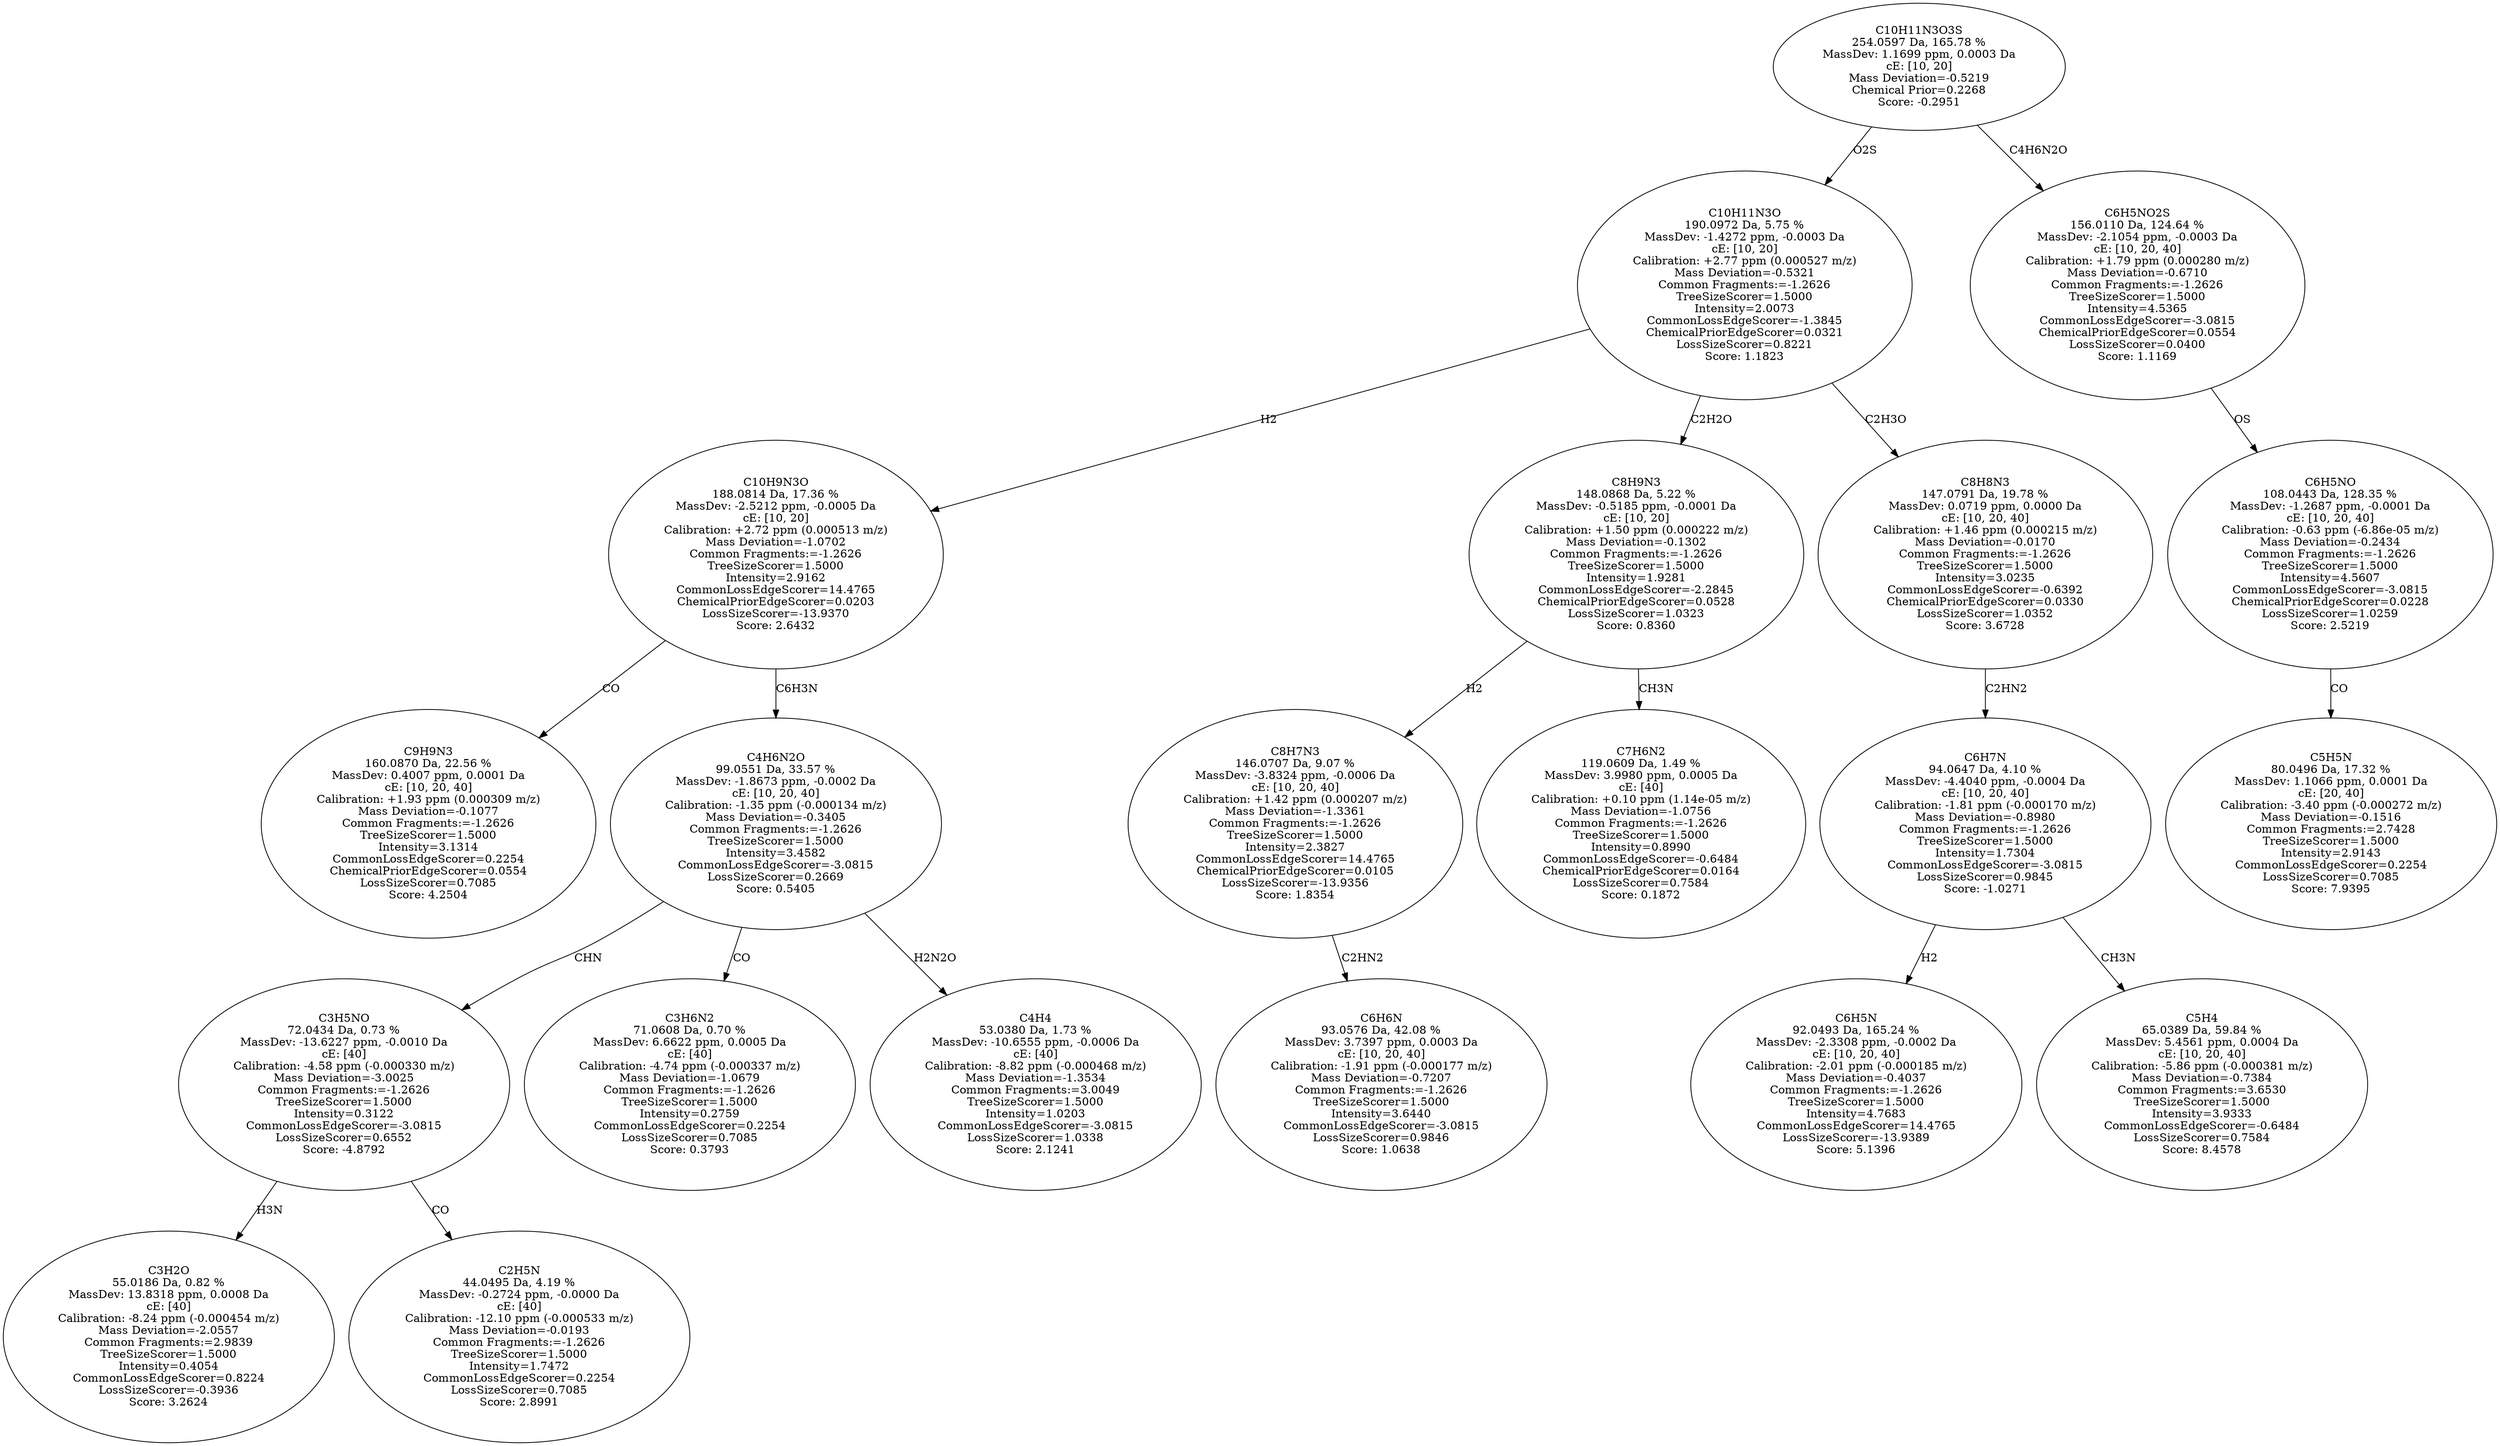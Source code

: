 strict digraph {
v1 [label="C9H9N3\n160.0870 Da, 22.56 %\nMassDev: 0.4007 ppm, 0.0001 Da\ncE: [10, 20, 40]\nCalibration: +1.93 ppm (0.000309 m/z)\nMass Deviation=-0.1077\nCommon Fragments:=-1.2626\nTreeSizeScorer=1.5000\nIntensity=3.1314\nCommonLossEdgeScorer=0.2254\nChemicalPriorEdgeScorer=0.0554\nLossSizeScorer=0.7085\nScore: 4.2504"];
v2 [label="C3H2O\n55.0186 Da, 0.82 %\nMassDev: 13.8318 ppm, 0.0008 Da\ncE: [40]\nCalibration: -8.24 ppm (-0.000454 m/z)\nMass Deviation=-2.0557\nCommon Fragments:=2.9839\nTreeSizeScorer=1.5000\nIntensity=0.4054\nCommonLossEdgeScorer=0.8224\nLossSizeScorer=-0.3936\nScore: 3.2624"];
v3 [label="C2H5N\n44.0495 Da, 4.19 %\nMassDev: -0.2724 ppm, -0.0000 Da\ncE: [40]\nCalibration: -12.10 ppm (-0.000533 m/z)\nMass Deviation=-0.0193\nCommon Fragments:=-1.2626\nTreeSizeScorer=1.5000\nIntensity=1.7472\nCommonLossEdgeScorer=0.2254\nLossSizeScorer=0.7085\nScore: 2.8991"];
v4 [label="C3H5NO\n72.0434 Da, 0.73 %\nMassDev: -13.6227 ppm, -0.0010 Da\ncE: [40]\nCalibration: -4.58 ppm (-0.000330 m/z)\nMass Deviation=-3.0025\nCommon Fragments:=-1.2626\nTreeSizeScorer=1.5000\nIntensity=0.3122\nCommonLossEdgeScorer=-3.0815\nLossSizeScorer=0.6552\nScore: -4.8792"];
v5 [label="C3H6N2\n71.0608 Da, 0.70 %\nMassDev: 6.6622 ppm, 0.0005 Da\ncE: [40]\nCalibration: -4.74 ppm (-0.000337 m/z)\nMass Deviation=-1.0679\nCommon Fragments:=-1.2626\nTreeSizeScorer=1.5000\nIntensity=0.2759\nCommonLossEdgeScorer=0.2254\nLossSizeScorer=0.7085\nScore: 0.3793"];
v6 [label="C4H4\n53.0380 Da, 1.73 %\nMassDev: -10.6555 ppm, -0.0006 Da\ncE: [40]\nCalibration: -8.82 ppm (-0.000468 m/z)\nMass Deviation=-1.3534\nCommon Fragments:=3.0049\nTreeSizeScorer=1.5000\nIntensity=1.0203\nCommonLossEdgeScorer=-3.0815\nLossSizeScorer=1.0338\nScore: 2.1241"];
v7 [label="C4H6N2O\n99.0551 Da, 33.57 %\nMassDev: -1.8673 ppm, -0.0002 Da\ncE: [10, 20, 40]\nCalibration: -1.35 ppm (-0.000134 m/z)\nMass Deviation=-0.3405\nCommon Fragments:=-1.2626\nTreeSizeScorer=1.5000\nIntensity=3.4582\nCommonLossEdgeScorer=-3.0815\nLossSizeScorer=0.2669\nScore: 0.5405"];
v8 [label="C10H9N3O\n188.0814 Da, 17.36 %\nMassDev: -2.5212 ppm, -0.0005 Da\ncE: [10, 20]\nCalibration: +2.72 ppm (0.000513 m/z)\nMass Deviation=-1.0702\nCommon Fragments:=-1.2626\nTreeSizeScorer=1.5000\nIntensity=2.9162\nCommonLossEdgeScorer=14.4765\nChemicalPriorEdgeScorer=0.0203\nLossSizeScorer=-13.9370\nScore: 2.6432"];
v9 [label="C6H6N\n93.0576 Da, 42.08 %\nMassDev: 3.7397 ppm, 0.0003 Da\ncE: [10, 20, 40]\nCalibration: -1.91 ppm (-0.000177 m/z)\nMass Deviation=-0.7207\nCommon Fragments:=-1.2626\nTreeSizeScorer=1.5000\nIntensity=3.6440\nCommonLossEdgeScorer=-3.0815\nLossSizeScorer=0.9846\nScore: 1.0638"];
v10 [label="C8H7N3\n146.0707 Da, 9.07 %\nMassDev: -3.8324 ppm, -0.0006 Da\ncE: [10, 20, 40]\nCalibration: +1.42 ppm (0.000207 m/z)\nMass Deviation=-1.3361\nCommon Fragments:=-1.2626\nTreeSizeScorer=1.5000\nIntensity=2.3827\nCommonLossEdgeScorer=14.4765\nChemicalPriorEdgeScorer=0.0105\nLossSizeScorer=-13.9356\nScore: 1.8354"];
v11 [label="C7H6N2\n119.0609 Da, 1.49 %\nMassDev: 3.9980 ppm, 0.0005 Da\ncE: [40]\nCalibration: +0.10 ppm (1.14e-05 m/z)\nMass Deviation=-1.0756\nCommon Fragments:=-1.2626\nTreeSizeScorer=1.5000\nIntensity=0.8990\nCommonLossEdgeScorer=-0.6484\nChemicalPriorEdgeScorer=0.0164\nLossSizeScorer=0.7584\nScore: 0.1872"];
v12 [label="C8H9N3\n148.0868 Da, 5.22 %\nMassDev: -0.5185 ppm, -0.0001 Da\ncE: [10, 20]\nCalibration: +1.50 ppm (0.000222 m/z)\nMass Deviation=-0.1302\nCommon Fragments:=-1.2626\nTreeSizeScorer=1.5000\nIntensity=1.9281\nCommonLossEdgeScorer=-2.2845\nChemicalPriorEdgeScorer=0.0528\nLossSizeScorer=1.0323\nScore: 0.8360"];
v13 [label="C6H5N\n92.0493 Da, 165.24 %\nMassDev: -2.3308 ppm, -0.0002 Da\ncE: [10, 20, 40]\nCalibration: -2.01 ppm (-0.000185 m/z)\nMass Deviation=-0.4037\nCommon Fragments:=-1.2626\nTreeSizeScorer=1.5000\nIntensity=4.7683\nCommonLossEdgeScorer=14.4765\nLossSizeScorer=-13.9389\nScore: 5.1396"];
v14 [label="C5H4\n65.0389 Da, 59.84 %\nMassDev: 5.4561 ppm, 0.0004 Da\ncE: [10, 20, 40]\nCalibration: -5.86 ppm (-0.000381 m/z)\nMass Deviation=-0.7384\nCommon Fragments:=3.6530\nTreeSizeScorer=1.5000\nIntensity=3.9333\nCommonLossEdgeScorer=-0.6484\nLossSizeScorer=0.7584\nScore: 8.4578"];
v15 [label="C6H7N\n94.0647 Da, 4.10 %\nMassDev: -4.4040 ppm, -0.0004 Da\ncE: [10, 20, 40]\nCalibration: -1.81 ppm (-0.000170 m/z)\nMass Deviation=-0.8980\nCommon Fragments:=-1.2626\nTreeSizeScorer=1.5000\nIntensity=1.7304\nCommonLossEdgeScorer=-3.0815\nLossSizeScorer=0.9845\nScore: -1.0271"];
v16 [label="C8H8N3\n147.0791 Da, 19.78 %\nMassDev: 0.0719 ppm, 0.0000 Da\ncE: [10, 20, 40]\nCalibration: +1.46 ppm (0.000215 m/z)\nMass Deviation=-0.0170\nCommon Fragments:=-1.2626\nTreeSizeScorer=1.5000\nIntensity=3.0235\nCommonLossEdgeScorer=-0.6392\nChemicalPriorEdgeScorer=0.0330\nLossSizeScorer=1.0352\nScore: 3.6728"];
v17 [label="C10H11N3O\n190.0972 Da, 5.75 %\nMassDev: -1.4272 ppm, -0.0003 Da\ncE: [10, 20]\nCalibration: +2.77 ppm (0.000527 m/z)\nMass Deviation=-0.5321\nCommon Fragments:=-1.2626\nTreeSizeScorer=1.5000\nIntensity=2.0073\nCommonLossEdgeScorer=-1.3845\nChemicalPriorEdgeScorer=0.0321\nLossSizeScorer=0.8221\nScore: 1.1823"];
v18 [label="C5H5N\n80.0496 Da, 17.32 %\nMassDev: 1.1066 ppm, 0.0001 Da\ncE: [20, 40]\nCalibration: -3.40 ppm (-0.000272 m/z)\nMass Deviation=-0.1516\nCommon Fragments:=2.7428\nTreeSizeScorer=1.5000\nIntensity=2.9143\nCommonLossEdgeScorer=0.2254\nLossSizeScorer=0.7085\nScore: 7.9395"];
v19 [label="C6H5NO\n108.0443 Da, 128.35 %\nMassDev: -1.2687 ppm, -0.0001 Da\ncE: [10, 20, 40]\nCalibration: -0.63 ppm (-6.86e-05 m/z)\nMass Deviation=-0.2434\nCommon Fragments:=-1.2626\nTreeSizeScorer=1.5000\nIntensity=4.5607\nCommonLossEdgeScorer=-3.0815\nChemicalPriorEdgeScorer=0.0228\nLossSizeScorer=1.0259\nScore: 2.5219"];
v20 [label="C6H5NO2S\n156.0110 Da, 124.64 %\nMassDev: -2.1054 ppm, -0.0003 Da\ncE: [10, 20, 40]\nCalibration: +1.79 ppm (0.000280 m/z)\nMass Deviation=-0.6710\nCommon Fragments:=-1.2626\nTreeSizeScorer=1.5000\nIntensity=4.5365\nCommonLossEdgeScorer=-3.0815\nChemicalPriorEdgeScorer=0.0554\nLossSizeScorer=0.0400\nScore: 1.1169"];
v21 [label="C10H11N3O3S\n254.0597 Da, 165.78 %\nMassDev: 1.1699 ppm, 0.0003 Da\ncE: [10, 20]\nMass Deviation=-0.5219\nChemical Prior=0.2268\nScore: -0.2951"];
v8 -> v1 [label="CO"];
v4 -> v2 [label="H3N"];
v4 -> v3 [label="CO"];
v7 -> v4 [label="CHN"];
v7 -> v5 [label="CO"];
v7 -> v6 [label="H2N2O"];
v8 -> v7 [label="C6H3N"];
v17 -> v8 [label="H2"];
v10 -> v9 [label="C2HN2"];
v12 -> v10 [label="H2"];
v12 -> v11 [label="CH3N"];
v17 -> v12 [label="C2H2O"];
v15 -> v13 [label="H2"];
v15 -> v14 [label="CH3N"];
v16 -> v15 [label="C2HN2"];
v17 -> v16 [label="C2H3O"];
v21 -> v17 [label="O2S"];
v19 -> v18 [label="CO"];
v20 -> v19 [label="OS"];
v21 -> v20 [label="C4H6N2O"];
}